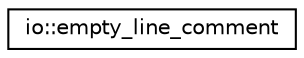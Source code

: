 digraph "Graphical Class Hierarchy"
{
  edge [fontname="Helvetica",fontsize="10",labelfontname="Helvetica",labelfontsize="10"];
  node [fontname="Helvetica",fontsize="10",shape=record];
  rankdir="LR";
  Node0 [label="io::empty_line_comment",height=0.2,width=0.4,color="black", fillcolor="white", style="filled",URL="$structio_1_1empty__line__comment.html"];
}
